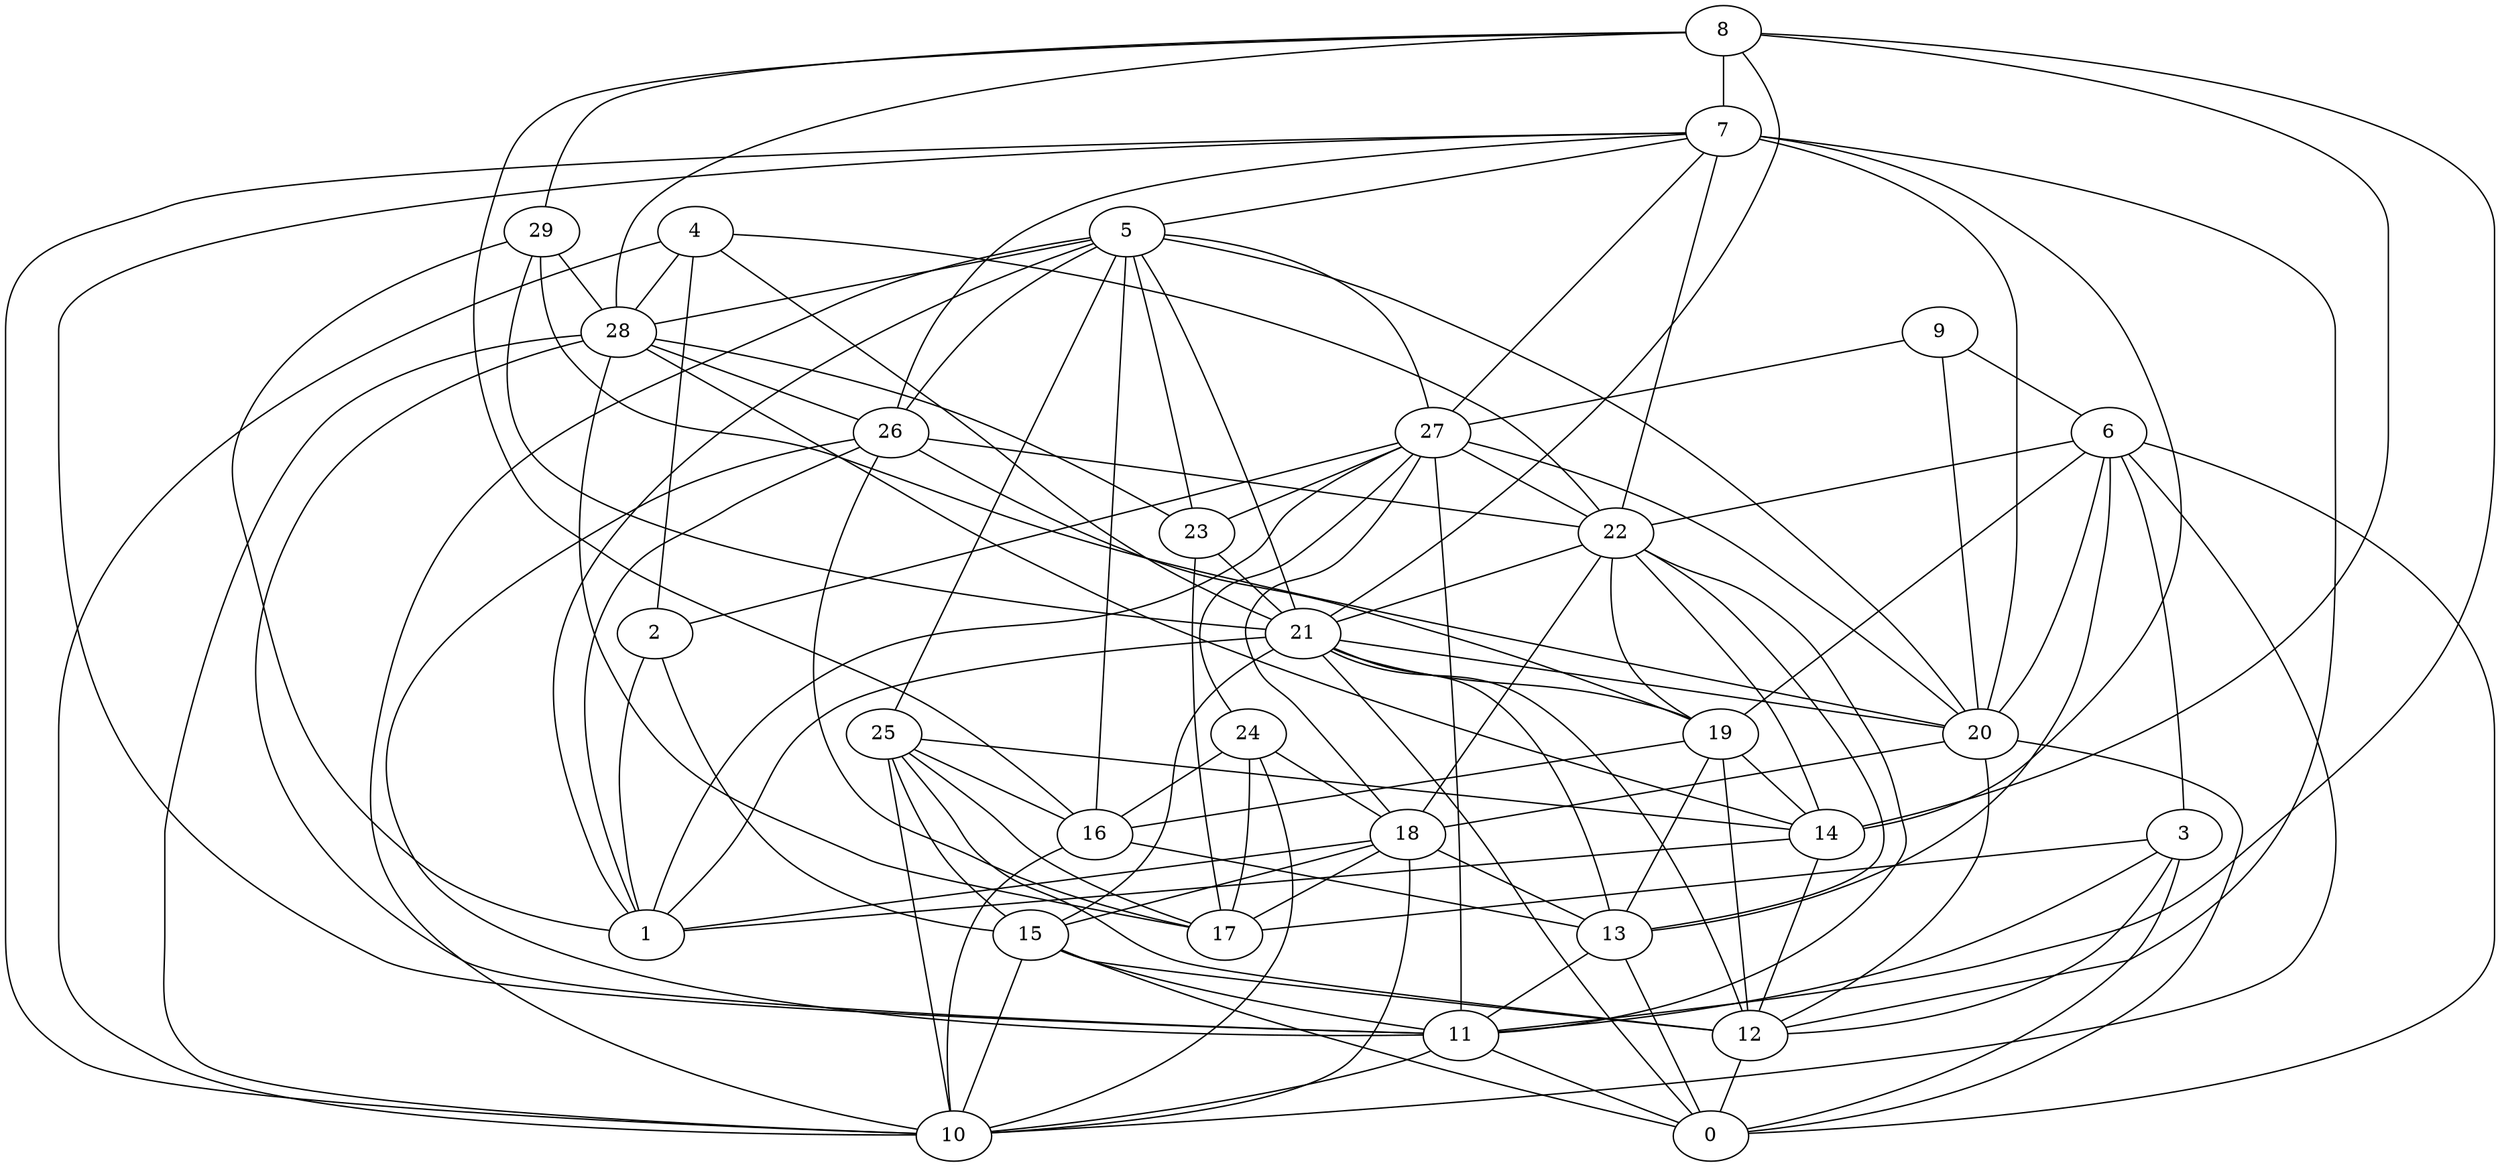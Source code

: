 digraph GG_graph {

subgraph G_graph {
edge [color = black]
"27" -> "20" [dir = none]
"27" -> "2" [dir = none]
"4" -> "2" [dir = none]
"4" -> "21" [dir = none]
"4" -> "10" [dir = none]
"19" -> "12" [dir = none]
"19" -> "14" [dir = none]
"18" -> "1" [dir = none]
"18" -> "10" [dir = none]
"11" -> "0" [dir = none]
"6" -> "20" [dir = none]
"6" -> "19" [dir = none]
"3" -> "11" [dir = none]
"3" -> "12" [dir = none]
"16" -> "10" [dir = none]
"16" -> "13" [dir = none]
"20" -> "12" [dir = none]
"15" -> "10" [dir = none]
"15" -> "11" [dir = none]
"29" -> "1" [dir = none]
"29" -> "20" [dir = none]
"7" -> "5" [dir = none]
"7" -> "10" [dir = none]
"7" -> "14" [dir = none]
"7" -> "20" [dir = none]
"28" -> "10" [dir = none]
"28" -> "23" [dir = none]
"28" -> "17" [dir = none]
"5" -> "27" [dir = none]
"5" -> "21" [dir = none]
"5" -> "1" [dir = none]
"5" -> "26" [dir = none]
"26" -> "22" [dir = none]
"26" -> "11" [dir = none]
"26" -> "1" [dir = none]
"22" -> "13" [dir = none]
"22" -> "19" [dir = none]
"9" -> "27" [dir = none]
"9" -> "6" [dir = none]
"8" -> "14" [dir = none]
"8" -> "16" [dir = none]
"8" -> "28" [dir = none]
"8" -> "11" [dir = none]
"8" -> "21" [dir = none]
"21" -> "19" [dir = none]
"21" -> "1" [dir = none]
"21" -> "15" [dir = none]
"21" -> "0" [dir = none]
"21" -> "12" [dir = none]
"21" -> "20" [dir = none]
"23" -> "21" [dir = none]
"24" -> "17" [dir = none]
"24" -> "10" [dir = none]
"24" -> "16" [dir = none]
"2" -> "15" [dir = none]
"2" -> "1" [dir = none]
"25" -> "10" [dir = none]
"25" -> "16" [dir = none]
"13" -> "0" [dir = none]
"25" -> "15" [dir = none]
"4" -> "28" [dir = none]
"6" -> "22" [dir = none]
"12" -> "0" [dir = none]
"25" -> "14" [dir = none]
"7" -> "27" [dir = none]
"9" -> "20" [dir = none]
"5" -> "16" [dir = none]
"24" -> "18" [dir = none]
"29" -> "21" [dir = none]
"6" -> "10" [dir = none]
"11" -> "10" [dir = none]
"18" -> "15" [dir = none]
"25" -> "12" [dir = none]
"27" -> "23" [dir = none]
"14" -> "12" [dir = none]
"6" -> "3" [dir = none]
"8" -> "7" [dir = none]
"19" -> "13" [dir = none]
"28" -> "26" [dir = none]
"18" -> "17" [dir = none]
"5" -> "10" [dir = none]
"22" -> "21" [dir = none]
"21" -> "13" [dir = none]
"22" -> "11" [dir = none]
"27" -> "24" [dir = none]
"7" -> "26" [dir = none]
"15" -> "0" [dir = none]
"27" -> "18" [dir = none]
"13" -> "11" [dir = none]
"20" -> "18" [dir = none]
"5" -> "25" [dir = none]
"19" -> "16" [dir = none]
"5" -> "28" [dir = none]
"15" -> "12" [dir = none]
"7" -> "11" [dir = none]
"29" -> "28" [dir = none]
"27" -> "11" [dir = none]
"18" -> "13" [dir = none]
"28" -> "11" [dir = none]
"23" -> "17" [dir = none]
"7" -> "22" [dir = none]
"14" -> "1" [dir = none]
"28" -> "14" [dir = none]
"6" -> "13" [dir = none]
"25" -> "17" [dir = none]
"22" -> "14" [dir = none]
"8" -> "29" [dir = none]
"7" -> "12" [dir = none]
"27" -> "22" [dir = none]
"6" -> "0" [dir = none]
"3" -> "17" [dir = none]
"5" -> "23" [dir = none]
"5" -> "20" [dir = none]
"3" -> "0" [dir = none]
"26" -> "19" [dir = none]
"4" -> "22" [dir = none]
"26" -> "17" [dir = none]
"22" -> "18" [dir = none]
"27" -> "1" [dir = none]
"20" -> "0" [dir = none]
}

}
